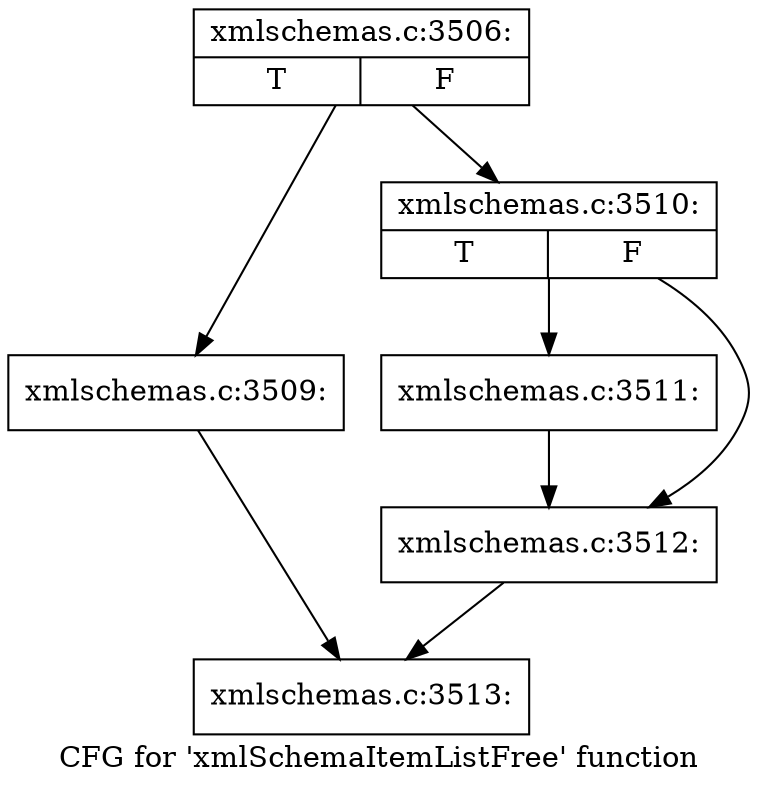digraph "CFG for 'xmlSchemaItemListFree' function" {
	label="CFG for 'xmlSchemaItemListFree' function";

	Node0x4a69800 [shape=record,label="{xmlschemas.c:3506:|{<s0>T|<s1>F}}"];
	Node0x4a69800 -> Node0x4a6a860;
	Node0x4a69800 -> Node0x4a6a8b0;
	Node0x4a6a860 [shape=record,label="{xmlschemas.c:3509:}"];
	Node0x4a6a860 -> Node0x4a6a920;
	Node0x4a6a8b0 [shape=record,label="{xmlschemas.c:3510:|{<s0>T|<s1>F}}"];
	Node0x4a6a8b0 -> Node0x4a69bf0;
	Node0x4a6a8b0 -> Node0x4a69c40;
	Node0x4a69bf0 [shape=record,label="{xmlschemas.c:3511:}"];
	Node0x4a69bf0 -> Node0x4a69c40;
	Node0x4a69c40 [shape=record,label="{xmlschemas.c:3512:}"];
	Node0x4a69c40 -> Node0x4a6a920;
	Node0x4a6a920 [shape=record,label="{xmlschemas.c:3513:}"];
}

